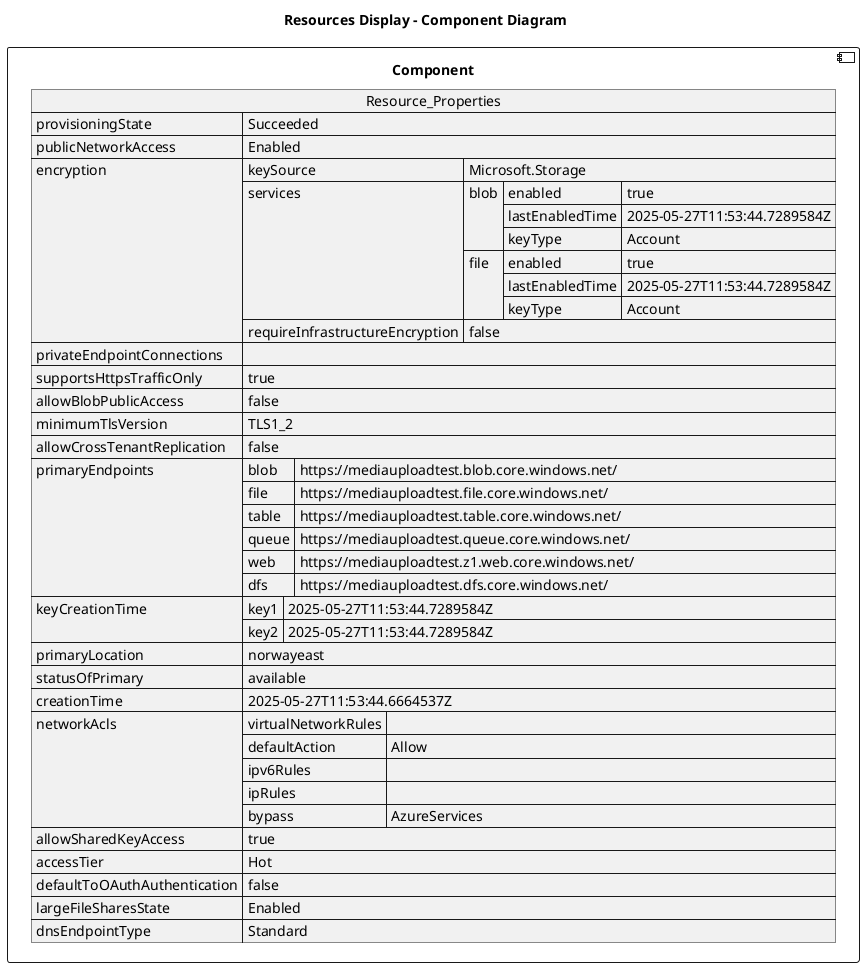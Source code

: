 @startuml

title Resources Display - Component Diagram

component Component {

json  Resource_Properties {
  "provisioningState": "Succeeded",
  "publicNetworkAccess": "Enabled",
  "encryption": {
    "keySource": "Microsoft.Storage",
    "services": {
      "blob": {
        "enabled": true,
        "lastEnabledTime": "2025-05-27T11:53:44.7289584Z",
        "keyType": "Account"
      },
      "file": {
        "enabled": true,
        "lastEnabledTime": "2025-05-27T11:53:44.7289584Z",
        "keyType": "Account"
      }
    },
    "requireInfrastructureEncryption": false
  },
  "privateEndpointConnections": [],
  "supportsHttpsTrafficOnly": true,
  "allowBlobPublicAccess": false,
  "minimumTlsVersion": "TLS1_2",
  "allowCrossTenantReplication": false,
  "primaryEndpoints": {
    "blob": "https://mediauploadtest.blob.core.windows.net/",
    "file": "https://mediauploadtest.file.core.windows.net/",
    "table": "https://mediauploadtest.table.core.windows.net/",
    "queue": "https://mediauploadtest.queue.core.windows.net/",
    "web": "https://mediauploadtest.z1.web.core.windows.net/",
    "dfs": "https://mediauploadtest.dfs.core.windows.net/"
  },
  "keyCreationTime": {
    "key1": "2025-05-27T11:53:44.7289584Z",
    "key2": "2025-05-27T11:53:44.7289584Z"
  },
  "primaryLocation": "norwayeast",
  "statusOfPrimary": "available",
  "creationTime": "2025-05-27T11:53:44.6664537Z",
  "networkAcls": {
    "virtualNetworkRules": [],
    "defaultAction": "Allow",
    "ipv6Rules": [],
    "ipRules": [],
    "bypass": "AzureServices"
  },
  "allowSharedKeyAccess": true,
  "accessTier": "Hot",
  "defaultToOAuthAuthentication": false,
  "largeFileSharesState": "Enabled",
  "dnsEndpointType": "Standard"
}
}
@enduml
